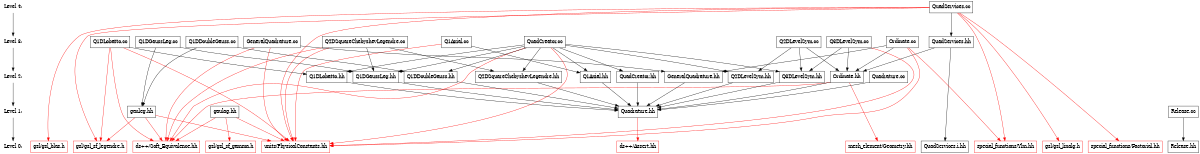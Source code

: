 digraph bubba_package_level {

    /* graph attributes */
    center=1;
    size="8,14";
    ranksep=1;

   /* levels */
   level0 [shape=plaintext, label="Level 0:", fontsize=14];
   level1 [shape=plaintext, label="Level 1:", fontsize=14];
   level2 [shape=plaintext, label="Level 2:", fontsize=14];
   level3 [shape=plaintext, label="Level 3:", fontsize=14];
   level4 [shape=plaintext, label="Level 4:", fontsize=14];

   level4 -> level3 -> level2 -> level1 -> level0;

   /* level 0 */
   gsl_gsl_sf_gammah [shape=box, label="gsl/gsl_sf_gamma.h" color=red];
   QuadServicesihh [shape=box, label="QuadServices.i.hh"];
   special_functions_Factorialhh [shape=box, label="special_functions/Factorial.hh" color=red];
   gsl_gsl_sf_legendreh [shape=box, label="gsl/gsl_sf_legendre.h" color=red];
   special_functions_Ylmhh [shape=box, label="special_functions/Ylm.hh" color=red];
   mesh_element_Geometryhh [shape=box, label="mesh_element/Geometry.hh" color=red];
   gsl_gsl_blash [shape=box, label="gsl/gsl_blas.h" color=red];
   dsxx_Asserthh [shape=box, label="ds++/Assert.hh" color=red];
   gsl_gsl_linalgh [shape=box, label="gsl/gsl_linalg.h" color=red];
   dsxx_Soft_Equivalencehh [shape=box, label="ds++/Soft_Equivalence.hh" color=red];
   units_PhysicalConstantshh [shape=box, label="units/PhysicalConstants.hh" color=red];
   Releasehh [shape=box, label="Release.hh"];

   /* level 1 */
   Releasecc [shape=box, label="Release.cc"];
   gaulaghh [shape=box, label="gaulag.hh"];
   gauleghh [shape=box, label="gauleg.hh"];
   Quadraturehh [shape=box, label="Quadrature.hh"];

   /* level 2 */
   QuadCreatorhh [shape=box, label="QuadCreator.hh"];
   Q2DSquareChebyshevLegendrehh [shape=box, label="Q2DSquareChebyshevLegendre.hh"];
   Q1DGaussLeghh [shape=box, label="Q1DGaussLeg.hh"];
   Ordinatehh [shape=box, label="Ordinate.hh"];
   Q1DDoubleGausshh [shape=box, label="Q1DDoubleGauss.hh"];
   GeneralQuadraturehh [shape=box, label="GeneralQuadrature.hh"];
   Q1Axialhh [shape=box, label="Q1Axial.hh"];
   Q1DLobattohh [shape=box, label="Q1DLobatto.hh"];
   Q2DLevelSymhh [shape=box, label="Q2DLevelSym.hh"];
   Quadraturecc [shape=box, label="Quadrature.cc"];
   Q3DLevelSymhh [shape=box, label="Q3DLevelSym.hh"];

   /* level 3 */
   QuadServiceshh [shape=box, label="QuadServices.hh"];
   Q2DLevelSymcc [shape=box, label="Q2DLevelSym.cc"];
   Q1Axialcc [shape=box, label="Q1Axial.cc"];
   Ordinatecc [shape=box, label="Ordinate.cc"];
   Q1DGaussLegcc [shape=box, label="Q1DGaussLeg.cc"];
   Q2DSquareChebyshevLegendrecc [shape=box, label="Q2DSquareChebyshevLegendre.cc"];
   GeneralQuadraturecc [shape=box, label="GeneralQuadrature.cc"];
   QuadCreatorcc [shape=box, label="QuadCreator.cc"];
   Q3DLevelSymcc [shape=box, label="Q3DLevelSym.cc"];
   Q1DLobattocc [shape=box, label="Q1DLobatto.cc"];
   Q1DDoubleGausscc [shape=box, label="Q1DDoubleGauss.cc"];

   /* level 4 */
   QuadServicescc [shape=box, label="QuadServices.cc"];

   /* Dependencies */
   {rank=same; level0 gsl_gsl_sf_gammah QuadServicesihh special_functions_Factorialhh gsl_gsl_sf_legendreh special_functions_Ylmhh mesh_element_Geometryhh gsl_gsl_blash dsxx_Asserthh gsl_gsl_linalgh dsxx_Soft_Equivalencehh units_PhysicalConstantshh Releasehh};
   {rank=same; level1 Releasecc gaulaghh gauleghh Quadraturehh};
   {rank=same; level2 QuadCreatorhh Q2DSquareChebyshevLegendrehh Q1DGaussLeghh Ordinatehh Q1DDoubleGausshh GeneralQuadraturehh Q1Axialhh Q1DLobattohh Q2DLevelSymhh Quadraturecc Q3DLevelSymhh};
   {rank=same; level3 QuadServiceshh Q2DLevelSymcc Q1Axialcc Ordinatecc Q1DGaussLegcc Q2DSquareChebyshevLegendrecc GeneralQuadraturecc QuadCreatorcc Q3DLevelSymcc Q1DLobattocc Q1DDoubleGausscc};
   {rank=same; level4 QuadServicescc};

   /* level 1 */
   Releasecc -> { Releasehh};
   Releasecc -> {} [color=red, style=solid];
   gaulaghh -> {};
   gaulaghh -> { gsl_gsl_sf_gammah dsxx_Soft_Equivalencehh units_PhysicalConstantshh} [color=red, style=solid];
   gauleghh -> {};
   gauleghh -> { gsl_gsl_sf_legendreh dsxx_Soft_Equivalencehh units_PhysicalConstantshh} [color=red, style=solid];
   Quadraturehh -> {};
   Quadraturehh -> { dsxx_Asserthh} [color=red, style=solid];

   /* level 2 */
   QuadCreatorhh -> { Quadraturehh};
   Q2DSquareChebyshevLegendrehh -> { Quadraturehh};
   Q2DSquareChebyshevLegendrehh -> {} [color=red, style=solid];
   Q1DGaussLeghh -> { Quadraturehh};
   Q1DGaussLeghh -> {} [color=red, style=solid];
   Ordinatehh -> { Quadraturehh};
   Ordinatehh -> { dsxx_Soft_Equivalencehh mesh_element_Geometryhh} [color=red, style=solid];
   Q1DDoubleGausshh -> { Quadraturehh};
   Q1DDoubleGausshh -> {} [color=red, style=solid];
   GeneralQuadraturehh -> { Quadraturehh};
   GeneralQuadraturehh -> {} [color=red, style=solid];
   Q1Axialhh -> { Quadraturehh};
   Q1Axialhh -> {} [color=red, style=solid];
   Q1DLobattohh -> { Quadraturehh};
   Q1DLobattohh -> {} [color=red, style=solid];
   Q2DLevelSymhh -> { Quadraturehh};
   Q2DLevelSymhh -> {} [color=red, style=solid];
   Quadraturecc -> { Quadraturehh};
   Quadraturecc -> {} [color=red, style=solid];
   Q3DLevelSymhh -> { Quadraturehh};
   Q3DLevelSymhh -> {} [color=red, style=solid];

   /* level 3 */
   QuadServiceshh -> { Ordinatehh QuadServicesihh};
   QuadServiceshh -> {} [color=red, style=solid];
   Q2DLevelSymcc -> { Q3DLevelSymhh Q2DLevelSymhh Ordinatehh};
   Q2DLevelSymcc -> {} [color=red, style=solid];
   Q1Axialcc -> { Q1Axialhh};
   Q1Axialcc -> { units_PhysicalConstantshh} [color=red, style=solid];
   Ordinatecc -> { Ordinatehh GeneralQuadraturehh};
   Ordinatecc -> { special_functions_Ylmhh units_PhysicalConstantshh} [color=red, style=solid];
   Q1DGaussLegcc -> { Q1DGaussLeghh gauleghh};
   Q1DGaussLegcc -> {} [color=red, style=solid];
   Q2DSquareChebyshevLegendrecc -> { Q1DGaussLeghh Q2DSquareChebyshevLegendrehh};
   Q2DSquareChebyshevLegendrecc -> { dsxx_Soft_Equivalencehh units_PhysicalConstantshh} [color=red, style=solid];
   GeneralQuadraturecc -> { GeneralQuadraturehh};
   GeneralQuadraturecc -> { dsxx_Soft_Equivalencehh units_PhysicalConstantshh} [color=red, style=solid];
   QuadCreatorcc -> { Q1DGaussLeghh Q1DLobattohh Q1DDoubleGausshh Q1Axialhh Q2DLevelSymhh Q3DLevelSymhh Q2DSquareChebyshevLegendrehh QuadCreatorhh};
   QuadCreatorcc -> { dsxx_Soft_Equivalencehh units_PhysicalConstantshh} [color=red, style=solid];
   Q3DLevelSymcc -> { Q3DLevelSymhh Ordinatehh};
   Q3DLevelSymcc -> { units_PhysicalConstantshh} [color=red, style=solid];
   Q1DLobattocc -> { Q1DLobattohh};
   Q1DLobattocc -> { gsl_gsl_sf_legendreh dsxx_Soft_Equivalencehh units_PhysicalConstantshh} [color=red, style=solid];
   Q1DDoubleGausscc -> { gauleghh Q1DDoubleGausshh};
   Q1DDoubleGausscc -> {} [color=red, style=solid];

   /* level 4 */
   QuadServicescc -> { QuadServiceshh};
   QuadServicescc -> { gsl_gsl_linalgh gsl_gsl_blash gsl_gsl_sf_legendreh special_functions_Factorialhh special_functions_Ylmhh units_PhysicalConstantshh} [color=red, style=solid];

}
